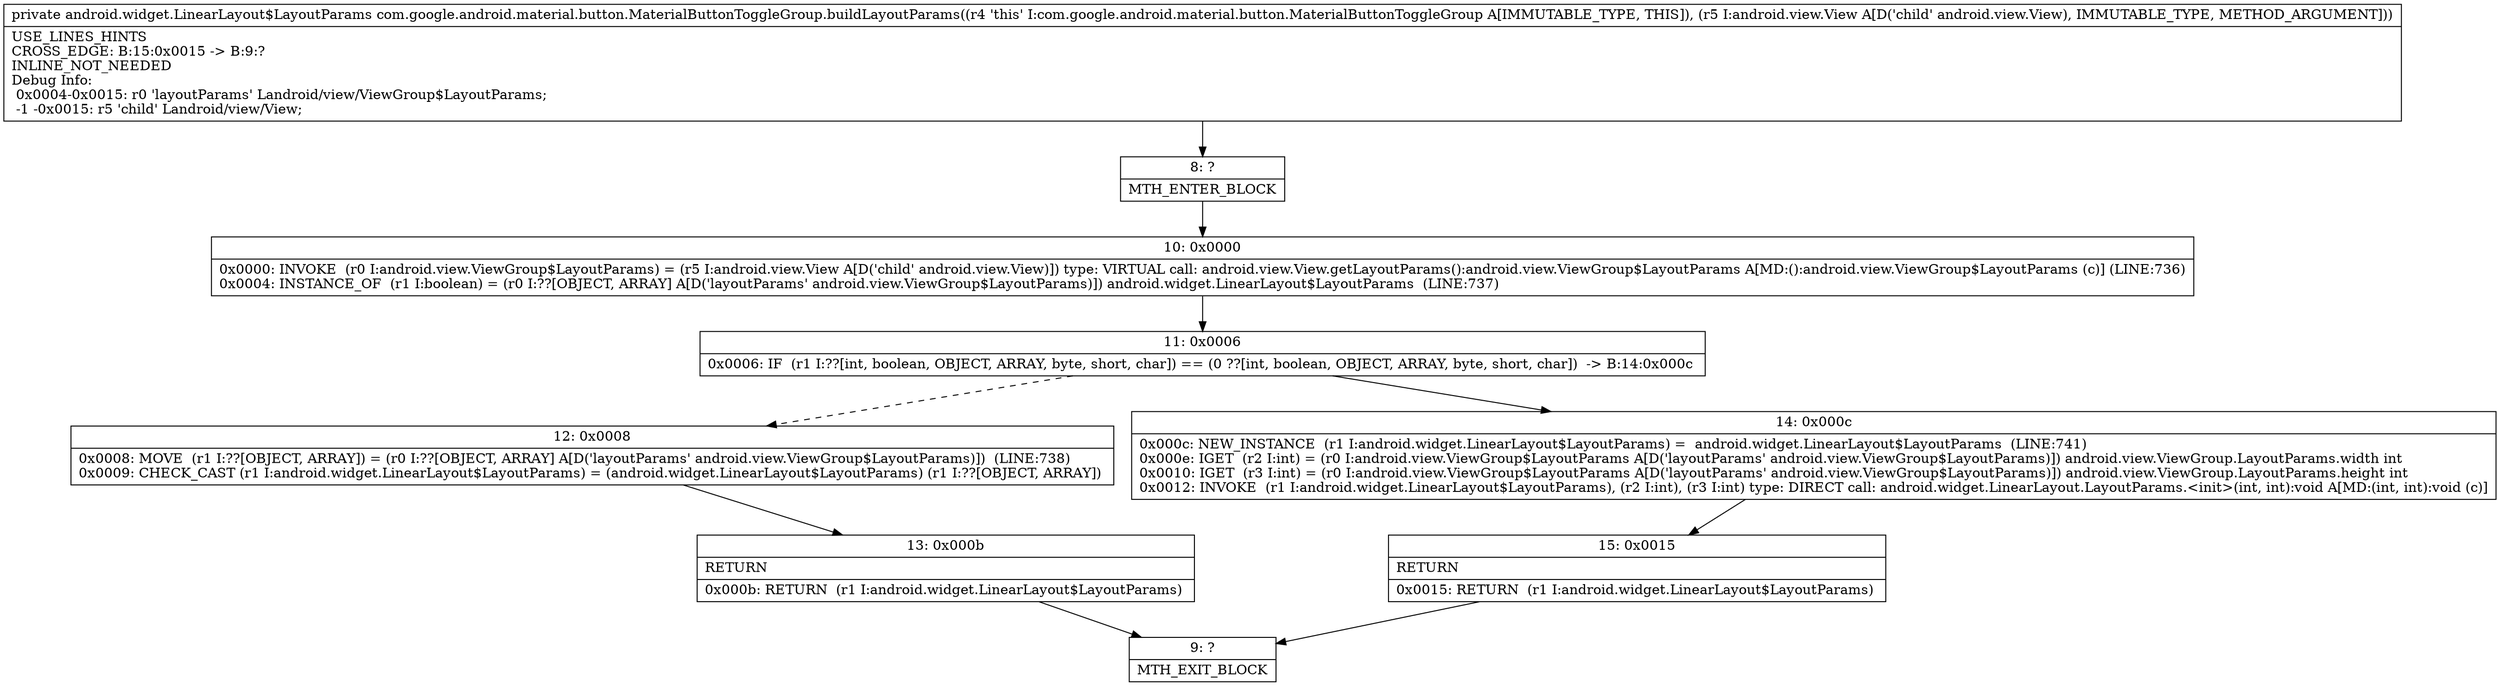digraph "CFG forcom.google.android.material.button.MaterialButtonToggleGroup.buildLayoutParams(Landroid\/view\/View;)Landroid\/widget\/LinearLayout$LayoutParams;" {
Node_8 [shape=record,label="{8\:\ ?|MTH_ENTER_BLOCK\l}"];
Node_10 [shape=record,label="{10\:\ 0x0000|0x0000: INVOKE  (r0 I:android.view.ViewGroup$LayoutParams) = (r5 I:android.view.View A[D('child' android.view.View)]) type: VIRTUAL call: android.view.View.getLayoutParams():android.view.ViewGroup$LayoutParams A[MD:():android.view.ViewGroup$LayoutParams (c)] (LINE:736)\l0x0004: INSTANCE_OF  (r1 I:boolean) = (r0 I:??[OBJECT, ARRAY] A[D('layoutParams' android.view.ViewGroup$LayoutParams)]) android.widget.LinearLayout$LayoutParams  (LINE:737)\l}"];
Node_11 [shape=record,label="{11\:\ 0x0006|0x0006: IF  (r1 I:??[int, boolean, OBJECT, ARRAY, byte, short, char]) == (0 ??[int, boolean, OBJECT, ARRAY, byte, short, char])  \-\> B:14:0x000c \l}"];
Node_12 [shape=record,label="{12\:\ 0x0008|0x0008: MOVE  (r1 I:??[OBJECT, ARRAY]) = (r0 I:??[OBJECT, ARRAY] A[D('layoutParams' android.view.ViewGroup$LayoutParams)])  (LINE:738)\l0x0009: CHECK_CAST (r1 I:android.widget.LinearLayout$LayoutParams) = (android.widget.LinearLayout$LayoutParams) (r1 I:??[OBJECT, ARRAY]) \l}"];
Node_13 [shape=record,label="{13\:\ 0x000b|RETURN\l|0x000b: RETURN  (r1 I:android.widget.LinearLayout$LayoutParams) \l}"];
Node_9 [shape=record,label="{9\:\ ?|MTH_EXIT_BLOCK\l}"];
Node_14 [shape=record,label="{14\:\ 0x000c|0x000c: NEW_INSTANCE  (r1 I:android.widget.LinearLayout$LayoutParams) =  android.widget.LinearLayout$LayoutParams  (LINE:741)\l0x000e: IGET  (r2 I:int) = (r0 I:android.view.ViewGroup$LayoutParams A[D('layoutParams' android.view.ViewGroup$LayoutParams)]) android.view.ViewGroup.LayoutParams.width int \l0x0010: IGET  (r3 I:int) = (r0 I:android.view.ViewGroup$LayoutParams A[D('layoutParams' android.view.ViewGroup$LayoutParams)]) android.view.ViewGroup.LayoutParams.height int \l0x0012: INVOKE  (r1 I:android.widget.LinearLayout$LayoutParams), (r2 I:int), (r3 I:int) type: DIRECT call: android.widget.LinearLayout.LayoutParams.\<init\>(int, int):void A[MD:(int, int):void (c)]\l}"];
Node_15 [shape=record,label="{15\:\ 0x0015|RETURN\l|0x0015: RETURN  (r1 I:android.widget.LinearLayout$LayoutParams) \l}"];
MethodNode[shape=record,label="{private android.widget.LinearLayout$LayoutParams com.google.android.material.button.MaterialButtonToggleGroup.buildLayoutParams((r4 'this' I:com.google.android.material.button.MaterialButtonToggleGroup A[IMMUTABLE_TYPE, THIS]), (r5 I:android.view.View A[D('child' android.view.View), IMMUTABLE_TYPE, METHOD_ARGUMENT]))  | USE_LINES_HINTS\lCROSS_EDGE: B:15:0x0015 \-\> B:9:?\lINLINE_NOT_NEEDED\lDebug Info:\l  0x0004\-0x0015: r0 'layoutParams' Landroid\/view\/ViewGroup$LayoutParams;\l  \-1 \-0x0015: r5 'child' Landroid\/view\/View;\l}"];
MethodNode -> Node_8;Node_8 -> Node_10;
Node_10 -> Node_11;
Node_11 -> Node_12[style=dashed];
Node_11 -> Node_14;
Node_12 -> Node_13;
Node_13 -> Node_9;
Node_14 -> Node_15;
Node_15 -> Node_9;
}

